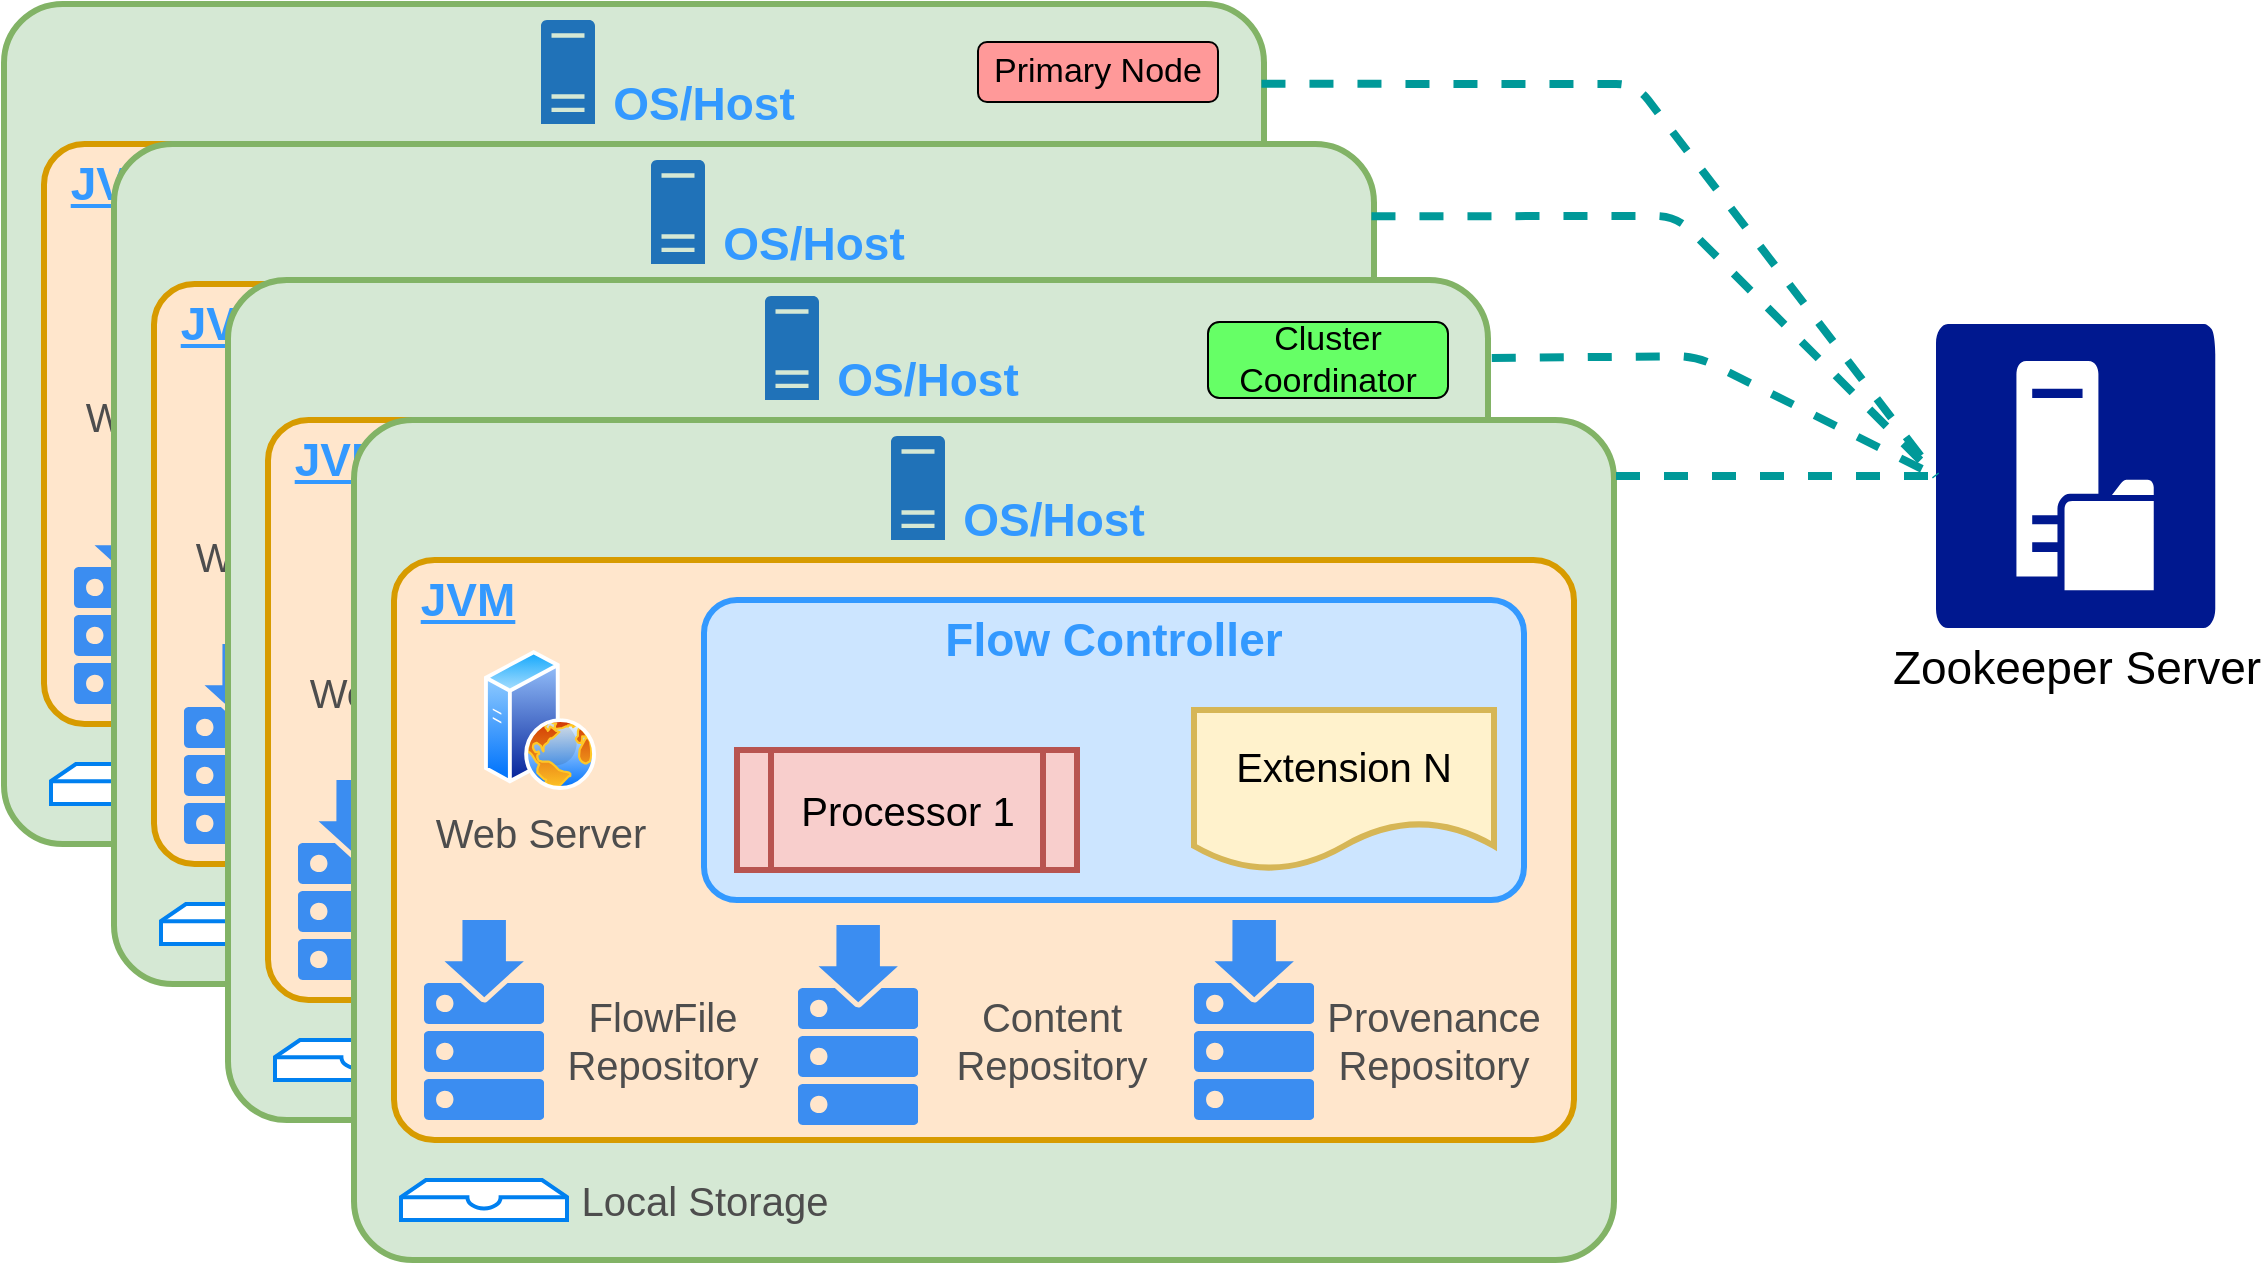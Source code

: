 <mxfile version="10.9.8" type="github"><diagram id="jbXC67w1ccZG1yyRX-Za" name="Page-1"><mxGraphModel dx="1426" dy="724" grid="1" gridSize="10" guides="1" tooltips="1" connect="1" arrows="1" fold="1" page="1" pageScale="1" pageWidth="1700" pageHeight="1100" math="0" shadow="0"><root><mxCell id="0"/><mxCell id="1" parent="0"/><mxCell id="EOHGVZINFPLXD2Ap6hiN-2" value="" style="rounded=1;whiteSpace=wrap;html=1;arcSize=7;fillColor=#d5e8d4;strokeColor=#82b366;strokeWidth=3;" parent="1" vertex="1"><mxGeometry x="84" y="64" width="630" height="420" as="geometry"/></mxCell><mxCell id="EOHGVZINFPLXD2Ap6hiN-3" value="" style="pointerEvents=1;shadow=0;dashed=0;html=1;strokeColor=none;labelPosition=center;verticalLabelPosition=bottom;verticalAlign=top;outlineConnect=0;align=center;shape=mxgraph.office.servers.physical_host;fillColor=#2072B8;" parent="1" vertex="1"><mxGeometry x="352.5" y="72" width="27" height="52" as="geometry"/></mxCell><mxCell id="EOHGVZINFPLXD2Ap6hiN-5" value="OS/Host" style="text;html=1;strokeColor=none;fillColor=none;align=center;verticalAlign=middle;whiteSpace=wrap;rounded=0;fontSize=23;fontColor=#3399FF;fontStyle=1" parent="1" vertex="1"><mxGeometry x="414" y="104" width="40" height="20" as="geometry"/></mxCell><mxCell id="EOHGVZINFPLXD2Ap6hiN-6" value="" style="rounded=1;whiteSpace=wrap;html=1;fillColor=#ffe6cc;fontSize=23;arcSize=7;strokeColor=#d79b00;strokeWidth=3;" parent="1" vertex="1"><mxGeometry x="104" y="134" width="590" height="290" as="geometry"/></mxCell><mxCell id="EOHGVZINFPLXD2Ap6hiN-7" value="JVM" style="text;html=1;strokeColor=none;fillColor=none;align=center;verticalAlign=middle;whiteSpace=wrap;rounded=0;fontSize=23;fontColor=#3399FF;fontStyle=5" parent="1" vertex="1"><mxGeometry x="121" y="144" width="40" height="20" as="geometry"/></mxCell><mxCell id="EOHGVZINFPLXD2Ap6hiN-9" value="Web Server" style="aspect=fixed;perimeter=ellipsePerimeter;html=1;align=center;shadow=0;dashed=0;spacingTop=3;image;image=img/lib/active_directory/web_server.svg;fillColor=none;fontSize=20;fontColor=#4D4D4D;labelBackgroundColor=none;" parent="1" vertex="1"><mxGeometry x="149" y="179" width="56" height="70" as="geometry"/></mxCell><mxCell id="EOHGVZINFPLXD2Ap6hiN-10" value="" style="rounded=1;whiteSpace=wrap;html=1;fillColor=#cce5ff;fontSize=23;arcSize=11;strokeColor=#3399FF;strokeWidth=3;" parent="1" vertex="1"><mxGeometry x="259" y="154" width="410" height="150" as="geometry"/></mxCell><mxCell id="EOHGVZINFPLXD2Ap6hiN-11" value="Flow Controller" style="text;html=1;strokeColor=none;fillColor=none;align=center;verticalAlign=middle;whiteSpace=wrap;rounded=0;fontSize=23;fontColor=#3399FF;fontStyle=1" parent="1" vertex="1"><mxGeometry x="374" y="164" width="180" height="20" as="geometry"/></mxCell><mxCell id="EOHGVZINFPLXD2Ap6hiN-12" value="Processor 1" style="shape=process;whiteSpace=wrap;html=1;backgroundOutline=1;fillColor=#f8cecc;fontSize=20;strokeColor=#b85450;strokeWidth=3;" parent="1" vertex="1"><mxGeometry x="275.5" y="229" width="170" height="60" as="geometry"/></mxCell><mxCell id="EOHGVZINFPLXD2Ap6hiN-14" value="" style="html=1;aspect=fixed;strokeColor=none;shadow=0;align=center;verticalAlign=top;fillColor=#3B8DF1;shape=mxgraph.gcp2.repository;fontSize=23;fontColor=#4D4D4D;" parent="1" vertex="1"><mxGeometry x="119" y="314" width="60" height="100" as="geometry"/></mxCell><mxCell id="EOHGVZINFPLXD2Ap6hiN-15" value="" style="html=1;aspect=fixed;strokeColor=none;shadow=0;align=center;verticalAlign=top;fillColor=#3B8DF1;shape=mxgraph.gcp2.repository;fontSize=23;fontColor=#3399FF;" parent="1" vertex="1"><mxGeometry x="306" y="316.5" width="60" height="100" as="geometry"/></mxCell><mxCell id="EOHGVZINFPLXD2Ap6hiN-16" value="" style="html=1;aspect=fixed;strokeColor=none;shadow=0;align=center;verticalAlign=top;fillColor=#3B8DF1;shape=mxgraph.gcp2.repository;fontSize=23;fontColor=#3399FF;" parent="1" vertex="1"><mxGeometry x="504" y="314" width="60" height="100" as="geometry"/></mxCell><mxCell id="EOHGVZINFPLXD2Ap6hiN-17" value="FlowFile Repository" style="text;html=1;strokeColor=none;fillColor=none;align=center;verticalAlign=middle;whiteSpace=wrap;rounded=0;fontSize=20;fontColor=#4D4D4D;" parent="1" vertex="1"><mxGeometry x="218" y="354" width="41" height="40" as="geometry"/></mxCell><mxCell id="EOHGVZINFPLXD2Ap6hiN-18" value="Content Repository" style="text;html=1;strokeColor=none;fillColor=none;align=center;verticalAlign=middle;whiteSpace=wrap;rounded=0;fontSize=20;fontColor=#4D4D4D;" parent="1" vertex="1"><mxGeometry x="412.5" y="364" width="40" height="20" as="geometry"/></mxCell><mxCell id="EOHGVZINFPLXD2Ap6hiN-19" value="Provenance Repository" style="text;html=1;strokeColor=none;fillColor=none;align=center;verticalAlign=middle;whiteSpace=wrap;rounded=0;fontSize=20;fontColor=#4D4D4D;" parent="1" vertex="1"><mxGeometry x="604" y="364" width="40" height="20" as="geometry"/></mxCell><mxCell id="EOHGVZINFPLXD2Ap6hiN-21" value="Extension N" style="shape=document;whiteSpace=wrap;html=1;boundedLbl=1;fillColor=#fff2cc;fontSize=20;strokeColor=#d6b656;strokeWidth=3;" parent="1" vertex="1"><mxGeometry x="504" y="209" width="150" height="80" as="geometry"/></mxCell><mxCell id="EOHGVZINFPLXD2Ap6hiN-22" value="" style="html=1;verticalLabelPosition=bottom;align=center;labelBackgroundColor=#ffffff;verticalAlign=top;strokeWidth=2;strokeColor=#0080F0;fillColor=#ffffff;shadow=0;dashed=0;shape=mxgraph.ios7.icons.storage;fontSize=20;fontColor=#4D4D4D;" parent="1" vertex="1"><mxGeometry x="107.5" y="444" width="83" height="20" as="geometry"/></mxCell><mxCell id="EOHGVZINFPLXD2Ap6hiN-23" value="Local Storage" style="text;html=1;strokeColor=none;fillColor=none;align=center;verticalAlign=middle;whiteSpace=wrap;rounded=0;labelBackgroundColor=none;fontSize=20;fontColor=#4D4D4D;" parent="1" vertex="1"><mxGeometry x="194.5" y="444" width="129" height="20" as="geometry"/></mxCell><mxCell id="fOGc16yDfVT06TRiX0Dl-1" value="" style="rounded=1;whiteSpace=wrap;html=1;arcSize=7;fillColor=#d5e8d4;strokeColor=#82b366;strokeWidth=3;" parent="1" vertex="1"><mxGeometry x="139" y="134" width="630" height="420" as="geometry"/></mxCell><mxCell id="fOGc16yDfVT06TRiX0Dl-2" value="" style="pointerEvents=1;shadow=0;dashed=0;html=1;strokeColor=none;labelPosition=center;verticalLabelPosition=bottom;verticalAlign=top;outlineConnect=0;align=center;shape=mxgraph.office.servers.physical_host;fillColor=#2072B8;" parent="1" vertex="1"><mxGeometry x="407.5" y="142" width="27" height="52" as="geometry"/></mxCell><mxCell id="fOGc16yDfVT06TRiX0Dl-3" value="OS/Host" style="text;html=1;strokeColor=none;fillColor=none;align=center;verticalAlign=middle;whiteSpace=wrap;rounded=0;fontSize=23;fontColor=#3399FF;fontStyle=1" parent="1" vertex="1"><mxGeometry x="469" y="174" width="40" height="20" as="geometry"/></mxCell><mxCell id="fOGc16yDfVT06TRiX0Dl-4" value="" style="rounded=1;whiteSpace=wrap;html=1;fillColor=#ffe6cc;fontSize=23;arcSize=7;strokeColor=#d79b00;strokeWidth=3;" parent="1" vertex="1"><mxGeometry x="159" y="204" width="590" height="290" as="geometry"/></mxCell><mxCell id="fOGc16yDfVT06TRiX0Dl-5" value="JVM" style="text;html=1;strokeColor=none;fillColor=none;align=center;verticalAlign=middle;whiteSpace=wrap;rounded=0;fontSize=23;fontColor=#3399FF;fontStyle=5" parent="1" vertex="1"><mxGeometry x="176" y="214" width="40" height="20" as="geometry"/></mxCell><mxCell id="fOGc16yDfVT06TRiX0Dl-6" value="Web Server" style="aspect=fixed;perimeter=ellipsePerimeter;html=1;align=center;shadow=0;dashed=0;spacingTop=3;image;image=img/lib/active_directory/web_server.svg;fillColor=none;fontSize=20;fontColor=#4D4D4D;labelBackgroundColor=none;" parent="1" vertex="1"><mxGeometry x="204" y="249" width="56" height="70" as="geometry"/></mxCell><mxCell id="fOGc16yDfVT06TRiX0Dl-7" value="" style="rounded=1;whiteSpace=wrap;html=1;fillColor=#cce5ff;fontSize=23;arcSize=11;strokeColor=#3399FF;strokeWidth=3;" parent="1" vertex="1"><mxGeometry x="314" y="224" width="410" height="150" as="geometry"/></mxCell><mxCell id="fOGc16yDfVT06TRiX0Dl-8" value="Flow Controller" style="text;html=1;strokeColor=none;fillColor=none;align=center;verticalAlign=middle;whiteSpace=wrap;rounded=0;fontSize=23;fontColor=#3399FF;fontStyle=1" parent="1" vertex="1"><mxGeometry x="429" y="234" width="180" height="20" as="geometry"/></mxCell><mxCell id="fOGc16yDfVT06TRiX0Dl-9" value="Processor 1" style="shape=process;whiteSpace=wrap;html=1;backgroundOutline=1;fillColor=#f8cecc;fontSize=20;strokeColor=#b85450;strokeWidth=3;" parent="1" vertex="1"><mxGeometry x="330.5" y="299" width="170" height="60" as="geometry"/></mxCell><mxCell id="fOGc16yDfVT06TRiX0Dl-10" value="" style="html=1;aspect=fixed;strokeColor=none;shadow=0;align=center;verticalAlign=top;fillColor=#3B8DF1;shape=mxgraph.gcp2.repository;fontSize=23;fontColor=#4D4D4D;" parent="1" vertex="1"><mxGeometry x="174" y="384" width="60" height="100" as="geometry"/></mxCell><mxCell id="fOGc16yDfVT06TRiX0Dl-11" value="" style="html=1;aspect=fixed;strokeColor=none;shadow=0;align=center;verticalAlign=top;fillColor=#3B8DF1;shape=mxgraph.gcp2.repository;fontSize=23;fontColor=#3399FF;" parent="1" vertex="1"><mxGeometry x="361" y="386.5" width="60" height="100" as="geometry"/></mxCell><mxCell id="fOGc16yDfVT06TRiX0Dl-12" value="" style="html=1;aspect=fixed;strokeColor=none;shadow=0;align=center;verticalAlign=top;fillColor=#3B8DF1;shape=mxgraph.gcp2.repository;fontSize=23;fontColor=#3399FF;" parent="1" vertex="1"><mxGeometry x="559" y="384" width="60" height="100" as="geometry"/></mxCell><mxCell id="fOGc16yDfVT06TRiX0Dl-13" value="FlowFile Repository" style="text;html=1;strokeColor=none;fillColor=none;align=center;verticalAlign=middle;whiteSpace=wrap;rounded=0;fontSize=20;fontColor=#4D4D4D;" parent="1" vertex="1"><mxGeometry x="273" y="424" width="41" height="40" as="geometry"/></mxCell><mxCell id="fOGc16yDfVT06TRiX0Dl-14" value="Content Repository" style="text;html=1;strokeColor=none;fillColor=none;align=center;verticalAlign=middle;whiteSpace=wrap;rounded=0;fontSize=20;fontColor=#4D4D4D;" parent="1" vertex="1"><mxGeometry x="467.5" y="434" width="40" height="20" as="geometry"/></mxCell><mxCell id="fOGc16yDfVT06TRiX0Dl-15" value="Provenance Repository" style="text;html=1;strokeColor=none;fillColor=none;align=center;verticalAlign=middle;whiteSpace=wrap;rounded=0;fontSize=20;fontColor=#4D4D4D;" parent="1" vertex="1"><mxGeometry x="659" y="434" width="40" height="20" as="geometry"/></mxCell><mxCell id="fOGc16yDfVT06TRiX0Dl-16" value="Extension N" style="shape=document;whiteSpace=wrap;html=1;boundedLbl=1;fillColor=#fff2cc;fontSize=20;strokeColor=#d6b656;strokeWidth=3;" parent="1" vertex="1"><mxGeometry x="559" y="279" width="150" height="80" as="geometry"/></mxCell><mxCell id="fOGc16yDfVT06TRiX0Dl-17" value="" style="html=1;verticalLabelPosition=bottom;align=center;labelBackgroundColor=#ffffff;verticalAlign=top;strokeWidth=2;strokeColor=#0080F0;fillColor=#ffffff;shadow=0;dashed=0;shape=mxgraph.ios7.icons.storage;fontSize=20;fontColor=#4D4D4D;" parent="1" vertex="1"><mxGeometry x="162.5" y="514" width="83" height="20" as="geometry"/></mxCell><mxCell id="fOGc16yDfVT06TRiX0Dl-18" value="Local Storage" style="text;html=1;strokeColor=none;fillColor=none;align=center;verticalAlign=middle;whiteSpace=wrap;rounded=0;labelBackgroundColor=none;fontSize=20;fontColor=#4D4D4D;" parent="1" vertex="1"><mxGeometry x="249.5" y="514" width="129" height="20" as="geometry"/></mxCell><mxCell id="fOGc16yDfVT06TRiX0Dl-19" value="" style="rounded=1;whiteSpace=wrap;html=1;arcSize=7;fillColor=#d5e8d4;strokeColor=#82b366;strokeWidth=3;" parent="1" vertex="1"><mxGeometry x="196" y="202" width="630" height="420" as="geometry"/></mxCell><mxCell id="fOGc16yDfVT06TRiX0Dl-20" value="" style="pointerEvents=1;shadow=0;dashed=0;html=1;strokeColor=none;labelPosition=center;verticalLabelPosition=bottom;verticalAlign=top;outlineConnect=0;align=center;shape=mxgraph.office.servers.physical_host;fillColor=#2072B8;" parent="1" vertex="1"><mxGeometry x="464.5" y="210" width="27" height="52" as="geometry"/></mxCell><mxCell id="fOGc16yDfVT06TRiX0Dl-21" value="OS/Host" style="text;html=1;strokeColor=none;fillColor=none;align=center;verticalAlign=middle;whiteSpace=wrap;rounded=0;fontSize=23;fontColor=#3399FF;fontStyle=1" parent="1" vertex="1"><mxGeometry x="526" y="242" width="40" height="20" as="geometry"/></mxCell><mxCell id="fOGc16yDfVT06TRiX0Dl-22" value="" style="rounded=1;whiteSpace=wrap;html=1;fillColor=#ffe6cc;fontSize=23;arcSize=7;strokeColor=#d79b00;strokeWidth=3;" parent="1" vertex="1"><mxGeometry x="216" y="272" width="590" height="290" as="geometry"/></mxCell><mxCell id="fOGc16yDfVT06TRiX0Dl-23" value="JVM" style="text;html=1;strokeColor=none;fillColor=none;align=center;verticalAlign=middle;whiteSpace=wrap;rounded=0;fontSize=23;fontColor=#3399FF;fontStyle=5" parent="1" vertex="1"><mxGeometry x="233" y="282" width="40" height="20" as="geometry"/></mxCell><mxCell id="fOGc16yDfVT06TRiX0Dl-24" value="Web Server" style="aspect=fixed;perimeter=ellipsePerimeter;html=1;align=center;shadow=0;dashed=0;spacingTop=3;image;image=img/lib/active_directory/web_server.svg;fillColor=none;fontSize=20;fontColor=#4D4D4D;labelBackgroundColor=none;" parent="1" vertex="1"><mxGeometry x="261" y="317" width="56" height="70" as="geometry"/></mxCell><mxCell id="fOGc16yDfVT06TRiX0Dl-25" value="" style="rounded=1;whiteSpace=wrap;html=1;fillColor=#cce5ff;fontSize=23;arcSize=11;strokeColor=#3399FF;strokeWidth=3;" parent="1" vertex="1"><mxGeometry x="371" y="292" width="410" height="150" as="geometry"/></mxCell><mxCell id="fOGc16yDfVT06TRiX0Dl-26" value="Flow Controller" style="text;html=1;strokeColor=none;fillColor=none;align=center;verticalAlign=middle;whiteSpace=wrap;rounded=0;fontSize=23;fontColor=#3399FF;fontStyle=1" parent="1" vertex="1"><mxGeometry x="486" y="302" width="180" height="20" as="geometry"/></mxCell><mxCell id="fOGc16yDfVT06TRiX0Dl-27" value="Processor 1" style="shape=process;whiteSpace=wrap;html=1;backgroundOutline=1;fillColor=#f8cecc;fontSize=20;strokeColor=#b85450;strokeWidth=3;" parent="1" vertex="1"><mxGeometry x="387.5" y="367" width="170" height="60" as="geometry"/></mxCell><mxCell id="fOGc16yDfVT06TRiX0Dl-28" value="" style="html=1;aspect=fixed;strokeColor=none;shadow=0;align=center;verticalAlign=top;fillColor=#3B8DF1;shape=mxgraph.gcp2.repository;fontSize=23;fontColor=#4D4D4D;" parent="1" vertex="1"><mxGeometry x="231" y="452" width="60" height="100" as="geometry"/></mxCell><mxCell id="fOGc16yDfVT06TRiX0Dl-29" value="" style="html=1;aspect=fixed;strokeColor=none;shadow=0;align=center;verticalAlign=top;fillColor=#3B8DF1;shape=mxgraph.gcp2.repository;fontSize=23;fontColor=#3399FF;" parent="1" vertex="1"><mxGeometry x="418" y="454.5" width="60" height="100" as="geometry"/></mxCell><mxCell id="fOGc16yDfVT06TRiX0Dl-30" value="" style="html=1;aspect=fixed;strokeColor=none;shadow=0;align=center;verticalAlign=top;fillColor=#3B8DF1;shape=mxgraph.gcp2.repository;fontSize=23;fontColor=#3399FF;" parent="1" vertex="1"><mxGeometry x="616" y="452" width="60" height="100" as="geometry"/></mxCell><mxCell id="fOGc16yDfVT06TRiX0Dl-31" value="FlowFile Repository" style="text;html=1;strokeColor=none;fillColor=none;align=center;verticalAlign=middle;whiteSpace=wrap;rounded=0;fontSize=20;fontColor=#4D4D4D;" parent="1" vertex="1"><mxGeometry x="330" y="492" width="41" height="40" as="geometry"/></mxCell><mxCell id="fOGc16yDfVT06TRiX0Dl-32" value="Content Repository" style="text;html=1;strokeColor=none;fillColor=none;align=center;verticalAlign=middle;whiteSpace=wrap;rounded=0;fontSize=20;fontColor=#4D4D4D;" parent="1" vertex="1"><mxGeometry x="524.5" y="502" width="40" height="20" as="geometry"/></mxCell><mxCell id="fOGc16yDfVT06TRiX0Dl-33" value="Provenance Repository" style="text;html=1;strokeColor=none;fillColor=none;align=center;verticalAlign=middle;whiteSpace=wrap;rounded=0;fontSize=20;fontColor=#4D4D4D;" parent="1" vertex="1"><mxGeometry x="716" y="502" width="40" height="20" as="geometry"/></mxCell><mxCell id="fOGc16yDfVT06TRiX0Dl-34" value="Extension N" style="shape=document;whiteSpace=wrap;html=1;boundedLbl=1;fillColor=#fff2cc;fontSize=20;strokeColor=#d6b656;strokeWidth=3;" parent="1" vertex="1"><mxGeometry x="616" y="347" width="150" height="80" as="geometry"/></mxCell><mxCell id="fOGc16yDfVT06TRiX0Dl-35" value="" style="html=1;verticalLabelPosition=bottom;align=center;labelBackgroundColor=#ffffff;verticalAlign=top;strokeWidth=2;strokeColor=#0080F0;fillColor=#ffffff;shadow=0;dashed=0;shape=mxgraph.ios7.icons.storage;fontSize=20;fontColor=#4D4D4D;" parent="1" vertex="1"><mxGeometry x="219.5" y="582" width="83" height="20" as="geometry"/></mxCell><mxCell id="fOGc16yDfVT06TRiX0Dl-36" value="Local Storage" style="text;html=1;strokeColor=none;fillColor=none;align=center;verticalAlign=middle;whiteSpace=wrap;rounded=0;labelBackgroundColor=none;fontSize=20;fontColor=#4D4D4D;" parent="1" vertex="1"><mxGeometry x="306.5" y="582" width="129" height="20" as="geometry"/></mxCell><mxCell id="fOGc16yDfVT06TRiX0Dl-37" value="" style="rounded=1;whiteSpace=wrap;html=1;arcSize=7;fillColor=#d5e8d4;strokeColor=#82b366;strokeWidth=3;" parent="1" vertex="1"><mxGeometry x="259" y="272" width="630" height="420" as="geometry"/></mxCell><mxCell id="fOGc16yDfVT06TRiX0Dl-38" value="" style="pointerEvents=1;shadow=0;dashed=0;html=1;strokeColor=none;labelPosition=center;verticalLabelPosition=bottom;verticalAlign=top;outlineConnect=0;align=center;shape=mxgraph.office.servers.physical_host;fillColor=#2072B8;" parent="1" vertex="1"><mxGeometry x="527.5" y="280" width="27" height="52" as="geometry"/></mxCell><mxCell id="fOGc16yDfVT06TRiX0Dl-39" value="OS/Host" style="text;html=1;strokeColor=none;fillColor=none;align=center;verticalAlign=middle;whiteSpace=wrap;rounded=0;fontSize=23;fontColor=#3399FF;fontStyle=1" parent="1" vertex="1"><mxGeometry x="589" y="312" width="40" height="20" as="geometry"/></mxCell><mxCell id="fOGc16yDfVT06TRiX0Dl-40" value="" style="rounded=1;whiteSpace=wrap;html=1;fillColor=#ffe6cc;fontSize=23;arcSize=7;strokeColor=#d79b00;strokeWidth=3;" parent="1" vertex="1"><mxGeometry x="279" y="342" width="590" height="290" as="geometry"/></mxCell><mxCell id="fOGc16yDfVT06TRiX0Dl-41" value="JVM" style="text;html=1;strokeColor=none;fillColor=none;align=center;verticalAlign=middle;whiteSpace=wrap;rounded=0;fontSize=23;fontColor=#3399FF;fontStyle=5" parent="1" vertex="1"><mxGeometry x="296" y="352" width="40" height="20" as="geometry"/></mxCell><mxCell id="fOGc16yDfVT06TRiX0Dl-42" value="Web Server" style="aspect=fixed;perimeter=ellipsePerimeter;html=1;align=center;shadow=0;dashed=0;spacingTop=3;image;image=img/lib/active_directory/web_server.svg;fillColor=none;fontSize=20;fontColor=#4D4D4D;labelBackgroundColor=none;" parent="1" vertex="1"><mxGeometry x="324" y="387" width="56" height="70" as="geometry"/></mxCell><mxCell id="fOGc16yDfVT06TRiX0Dl-43" value="" style="rounded=1;whiteSpace=wrap;html=1;fillColor=#cce5ff;fontSize=23;arcSize=11;strokeColor=#3399FF;strokeWidth=3;" parent="1" vertex="1"><mxGeometry x="434" y="362" width="410" height="150" as="geometry"/></mxCell><mxCell id="fOGc16yDfVT06TRiX0Dl-44" value="Flow Controller" style="text;html=1;strokeColor=none;fillColor=none;align=center;verticalAlign=middle;whiteSpace=wrap;rounded=0;fontSize=23;fontColor=#3399FF;fontStyle=1" parent="1" vertex="1"><mxGeometry x="549" y="372" width="180" height="20" as="geometry"/></mxCell><mxCell id="fOGc16yDfVT06TRiX0Dl-45" value="Processor 1" style="shape=process;whiteSpace=wrap;html=1;backgroundOutline=1;fillColor=#f8cecc;fontSize=20;strokeColor=#b85450;strokeWidth=3;" parent="1" vertex="1"><mxGeometry x="450.5" y="437" width="170" height="60" as="geometry"/></mxCell><mxCell id="fOGc16yDfVT06TRiX0Dl-46" value="" style="html=1;aspect=fixed;strokeColor=none;shadow=0;align=center;verticalAlign=top;fillColor=#3B8DF1;shape=mxgraph.gcp2.repository;fontSize=23;fontColor=#4D4D4D;" parent="1" vertex="1"><mxGeometry x="294" y="522" width="60" height="100" as="geometry"/></mxCell><mxCell id="fOGc16yDfVT06TRiX0Dl-47" value="" style="html=1;aspect=fixed;strokeColor=none;shadow=0;align=center;verticalAlign=top;fillColor=#3B8DF1;shape=mxgraph.gcp2.repository;fontSize=23;fontColor=#3399FF;" parent="1" vertex="1"><mxGeometry x="481" y="524.5" width="60" height="100" as="geometry"/></mxCell><mxCell id="fOGc16yDfVT06TRiX0Dl-48" value="" style="html=1;aspect=fixed;strokeColor=none;shadow=0;align=center;verticalAlign=top;fillColor=#3B8DF1;shape=mxgraph.gcp2.repository;fontSize=23;fontColor=#3399FF;" parent="1" vertex="1"><mxGeometry x="679" y="522" width="60" height="100" as="geometry"/></mxCell><mxCell id="fOGc16yDfVT06TRiX0Dl-49" value="FlowFile Repository" style="text;html=1;strokeColor=none;fillColor=none;align=center;verticalAlign=middle;whiteSpace=wrap;rounded=0;fontSize=20;fontColor=#4D4D4D;" parent="1" vertex="1"><mxGeometry x="393" y="562" width="41" height="40" as="geometry"/></mxCell><mxCell id="fOGc16yDfVT06TRiX0Dl-50" value="Content Repository" style="text;html=1;strokeColor=none;fillColor=none;align=center;verticalAlign=middle;whiteSpace=wrap;rounded=0;fontSize=20;fontColor=#4D4D4D;" parent="1" vertex="1"><mxGeometry x="587.5" y="572" width="40" height="20" as="geometry"/></mxCell><mxCell id="fOGc16yDfVT06TRiX0Dl-51" value="Provenance Repository" style="text;html=1;strokeColor=none;fillColor=none;align=center;verticalAlign=middle;whiteSpace=wrap;rounded=0;fontSize=20;fontColor=#4D4D4D;" parent="1" vertex="1"><mxGeometry x="779" y="572" width="40" height="20" as="geometry"/></mxCell><mxCell id="fOGc16yDfVT06TRiX0Dl-52" value="Extension N" style="shape=document;whiteSpace=wrap;html=1;boundedLbl=1;fillColor=#fff2cc;fontSize=20;strokeColor=#d6b656;strokeWidth=3;" parent="1" vertex="1"><mxGeometry x="679" y="417" width="150" height="80" as="geometry"/></mxCell><mxCell id="fOGc16yDfVT06TRiX0Dl-53" value="" style="html=1;verticalLabelPosition=bottom;align=center;labelBackgroundColor=#ffffff;verticalAlign=top;strokeWidth=2;strokeColor=#0080F0;fillColor=#ffffff;shadow=0;dashed=0;shape=mxgraph.ios7.icons.storage;fontSize=20;fontColor=#4D4D4D;" parent="1" vertex="1"><mxGeometry x="282.5" y="652" width="83" height="20" as="geometry"/></mxCell><mxCell id="fOGc16yDfVT06TRiX0Dl-54" value="Local Storage" style="text;html=1;strokeColor=none;fillColor=none;align=center;verticalAlign=middle;whiteSpace=wrap;rounded=0;labelBackgroundColor=none;fontSize=20;fontColor=#4D4D4D;" parent="1" vertex="1"><mxGeometry x="369.5" y="652" width="129" height="20" as="geometry"/></mxCell><mxCell id="nsQtVPyn65p5o8bljtPg-1" value="Zookeeper Server" style="pointerEvents=1;shadow=0;dashed=0;html=1;labelPosition=center;verticalLabelPosition=bottom;verticalAlign=top;align=center;strokeColor=none;shape=mxgraph.mscae.vm.file_server2;fillColor=#00188F;strokeColor=none;fontSize=23;" vertex="1" parent="1"><mxGeometry x="1050" y="224" width="140" height="152" as="geometry"/></mxCell><mxCell id="nsQtVPyn65p5o8bljtPg-3" value="" style="endArrow=none;dashed=1;html=1;exitX=0.998;exitY=0.095;exitDx=0;exitDy=0;exitPerimeter=0;entryX=0;entryY=0.5;entryDx=0;entryDy=0;entryPerimeter=0;strokeWidth=4;strokeColor=#009999;" edge="1" parent="1" source="EOHGVZINFPLXD2Ap6hiN-2" target="nsQtVPyn65p5o8bljtPg-1"><mxGeometry width="50" height="50" relative="1" as="geometry"><mxPoint x="80" y="760" as="sourcePoint"/><mxPoint x="130" y="710" as="targetPoint"/><Array as="points"><mxPoint x="900" y="104"/></Array></mxGeometry></mxCell><mxCell id="nsQtVPyn65p5o8bljtPg-4" value="" style="endArrow=none;dashed=1;html=1;exitX=0.998;exitY=0.086;exitDx=0;exitDy=0;exitPerimeter=0;strokeWidth=4;strokeColor=#009999;entryX=0;entryY=0.5;entryDx=0;entryDy=0;entryPerimeter=0;" edge="1" parent="1" source="fOGc16yDfVT06TRiX0Dl-1" target="nsQtVPyn65p5o8bljtPg-1"><mxGeometry width="50" height="50" relative="1" as="geometry"><mxPoint x="723" y="114" as="sourcePoint"/><mxPoint x="980" y="250" as="targetPoint"/><Array as="points"><mxPoint x="920" y="170"/></Array></mxGeometry></mxCell><mxCell id="nsQtVPyn65p5o8bljtPg-5" value="" style="endArrow=none;dashed=1;html=1;exitX=1.003;exitY=0.093;exitDx=0;exitDy=0;exitPerimeter=0;strokeWidth=4;strokeColor=#009999;entryX=0;entryY=0.5;entryDx=0;entryDy=0;entryPerimeter=0;" edge="1" parent="1" source="fOGc16yDfVT06TRiX0Dl-19" target="nsQtVPyn65p5o8bljtPg-1"><mxGeometry width="50" height="50" relative="1" as="geometry"><mxPoint x="778" y="180" as="sourcePoint"/><mxPoint x="1060" y="310" as="targetPoint"/><Array as="points"><mxPoint x="930" y="240"/></Array></mxGeometry></mxCell><mxCell id="nsQtVPyn65p5o8bljtPg-6" value="" style="endArrow=none;dashed=1;html=1;strokeWidth=4;strokeColor=#009999;entryX=0;entryY=0.5;entryDx=0;entryDy=0;entryPerimeter=0;" edge="1" parent="1" target="nsQtVPyn65p5o8bljtPg-1"><mxGeometry width="50" height="50" relative="1" as="geometry"><mxPoint x="890" y="300" as="sourcePoint"/><mxPoint x="1060" y="310" as="targetPoint"/><Array as="points"/></mxGeometry></mxCell><mxCell id="nsQtVPyn65p5o8bljtPg-7" value="Primary Node" style="rounded=1;whiteSpace=wrap;html=1;fontSize=17;labelBackgroundColor=none;fillColor=#FF9999;" vertex="1" parent="1"><mxGeometry x="571" y="83" width="120" height="30" as="geometry"/></mxCell><mxCell id="nsQtVPyn65p5o8bljtPg-8" value="Cluster Coordinator" style="rounded=1;whiteSpace=wrap;html=1;fontSize=17;gradientColor=none;fillColor=#66FF66;" vertex="1" parent="1"><mxGeometry x="686" y="223" width="120" height="38" as="geometry"/></mxCell></root></mxGraphModel></diagram></mxfile>